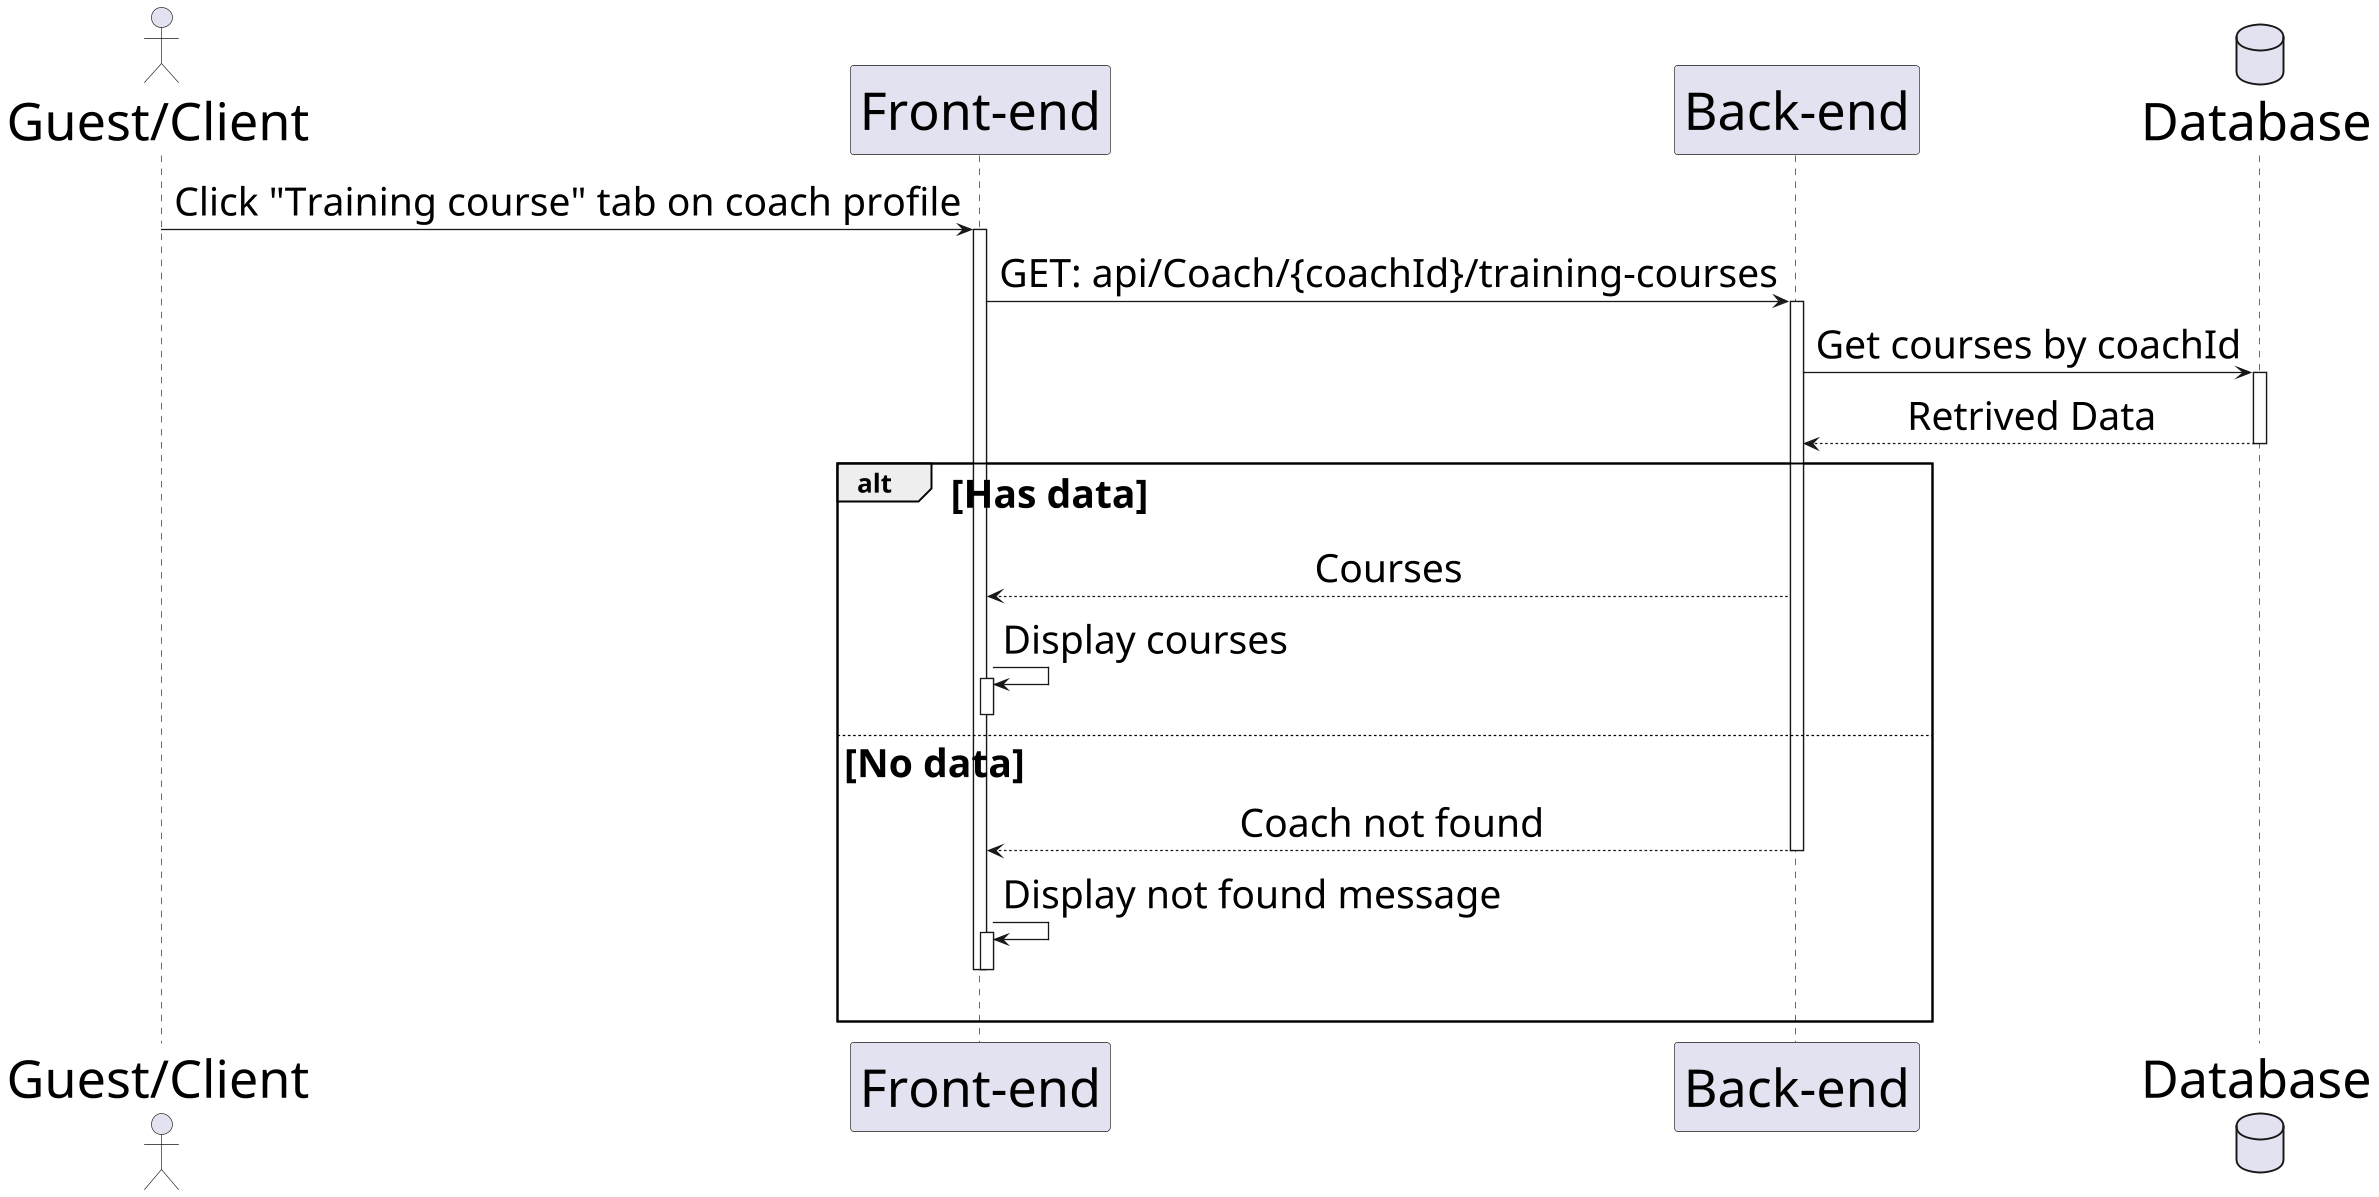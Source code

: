 @startuml ViewTrainingCourseOfCoach
skinparam dpi 125
skinparam sequenceMessageAlign center
skinparam sequenceGroupFontSize 30
skinparam sequenceGroupHeaderFontSize 20
skinparam DatabaseFontSize 40
skinparam sequence {
    ParticipantFontSize 40
    ActorFontSize 40
    ArrowFontSize 30
} 
actor "Guest/Client" as user
participant "Front-end" as client
participant "Back-end" as server 
database "Database" as db

user -> client++ : Click "Training course" tab on coach profile 
client -> server++ : GET: api/Coach/{coachId}/training-courses
server -> db++ : Get courses by coachId
db --> server : Retrived Data
deactivate

alt Has data
    server --> client : Courses
    client -> client++ : Display courses
    deactivate

else No data
    server --> client : Coach not found
    deactivate
    client -> client++ : Display not found message 
    deactivate
    deactivate
    |||
end 
@enduml